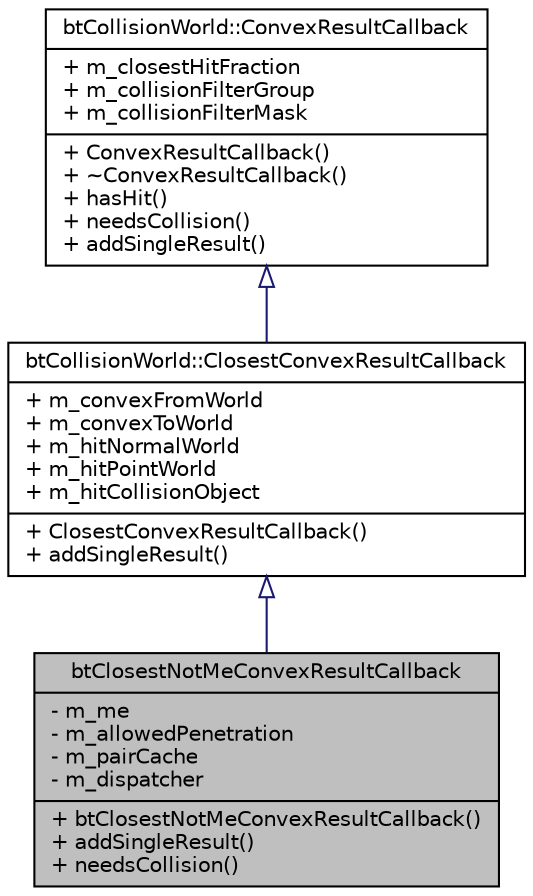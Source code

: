 digraph G
{
  edge [fontname="Helvetica",fontsize="10",labelfontname="Helvetica",labelfontsize="10"];
  node [fontname="Helvetica",fontsize="10",shape=record];
  Node1 [label="{btClosestNotMeConvexResultCallback\n|- m_me\l- m_allowedPenetration\l- m_pairCache\l- m_dispatcher\l|+ btClosestNotMeConvexResultCallback()\l+ addSingleResult()\l+ needsCollision()\l}",height=0.2,width=0.4,color="black", fillcolor="grey75", style="filled" fontcolor="black"];
  Node2 -> Node1 [dir=back,color="midnightblue",fontsize="10",style="solid",arrowtail="empty",fontname="Helvetica"];
  Node2 [label="{btCollisionWorld::ClosestConvexResultCallback\n|+ m_convexFromWorld\l+ m_convexToWorld\l+ m_hitNormalWorld\l+ m_hitPointWorld\l+ m_hitCollisionObject\l|+ ClosestConvexResultCallback()\l+ addSingleResult()\l}",height=0.2,width=0.4,color="black", fillcolor="white", style="filled",URL="$d1/d17/structbtCollisionWorld_1_1ClosestConvexResultCallback.html"];
  Node3 -> Node2 [dir=back,color="midnightblue",fontsize="10",style="solid",arrowtail="empty",fontname="Helvetica"];
  Node3 [label="{btCollisionWorld::ConvexResultCallback\n|+ m_closestHitFraction\l+ m_collisionFilterGroup\l+ m_collisionFilterMask\l|+ ConvexResultCallback()\l+ ~ConvexResultCallback()\l+ hasHit()\l+ needsCollision()\l+ addSingleResult()\l}",height=0.2,width=0.4,color="black", fillcolor="white", style="filled",URL="$d2/d1e/structbtCollisionWorld_1_1ConvexResultCallback.html",tooltip="RayResultCallback is used to report new raycast results."];
}
